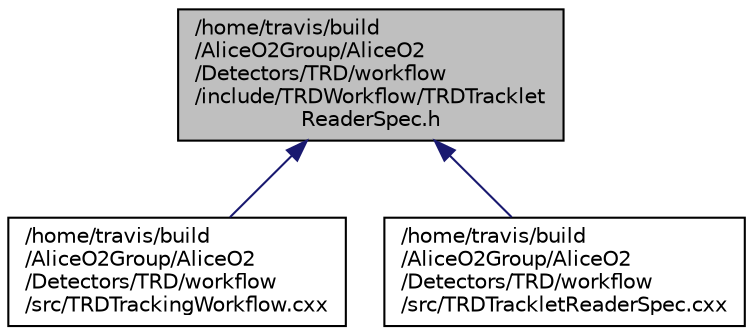 digraph "/home/travis/build/AliceO2Group/AliceO2/Detectors/TRD/workflow/include/TRDWorkflow/TRDTrackletReaderSpec.h"
{
 // INTERACTIVE_SVG=YES
  bgcolor="transparent";
  edge [fontname="Helvetica",fontsize="10",labelfontname="Helvetica",labelfontsize="10"];
  node [fontname="Helvetica",fontsize="10",shape=record];
  Node147 [label="/home/travis/build\l/AliceO2Group/AliceO2\l/Detectors/TRD/workflow\l/include/TRDWorkflow/TRDTracklet\lReaderSpec.h",height=0.2,width=0.4,color="black", fillcolor="grey75", style="filled", fontcolor="black"];
  Node147 -> Node148 [dir="back",color="midnightblue",fontsize="10",style="solid",fontname="Helvetica"];
  Node148 [label="/home/travis/build\l/AliceO2Group/AliceO2\l/Detectors/TRD/workflow\l/src/TRDTrackingWorkflow.cxx",height=0.2,width=0.4,color="black",URL="$de/d40/TRDTrackingWorkflow_8cxx.html"];
  Node147 -> Node149 [dir="back",color="midnightblue",fontsize="10",style="solid",fontname="Helvetica"];
  Node149 [label="/home/travis/build\l/AliceO2Group/AliceO2\l/Detectors/TRD/workflow\l/src/TRDTrackletReaderSpec.cxx",height=0.2,width=0.4,color="black",URL="$d3/d20/TRDTrackletReaderSpec_8cxx.html"];
}
